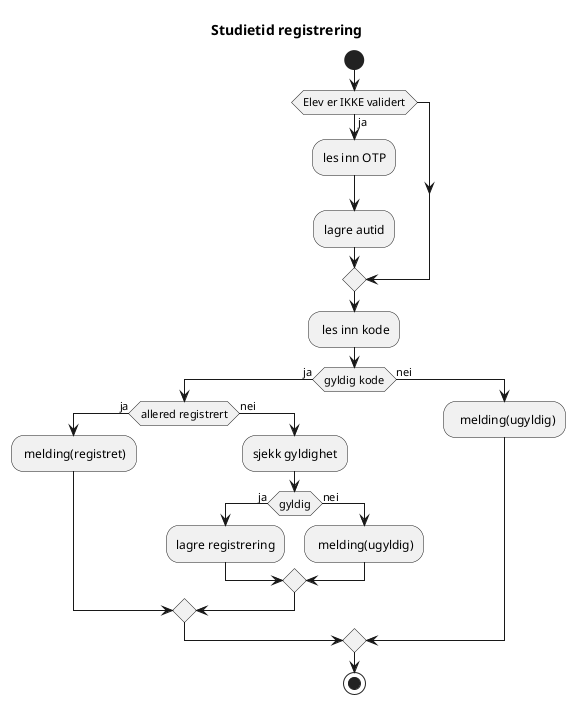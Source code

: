@startuml

title Studietid registrering


start

if (Elev er IKKE validert) then (ja)
  :les inn OTP;
  :lagre autid;
endif

: les inn kode;
if (gyldig kode) then (ja)
  if (allered registrert) then (ja)
    : melding(registret);
  else (nei)
    :sjekk gyldighet;
    if (gyldig) then (ja)
      :lagre registrering;
    else (nei)
      : melding(ugyldig);
    endif
  endif  
else (nei)
  :  melding(ugyldig);
endif
stop

@enduml